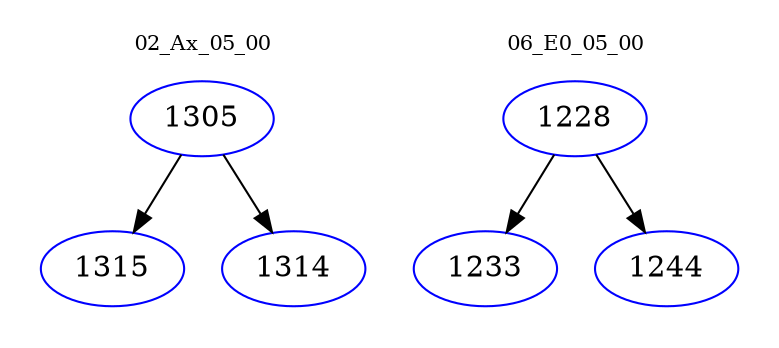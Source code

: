 digraph{
subgraph cluster_0 {
color = white
label = "02_Ax_05_00";
fontsize=10;
T0_1305 [label="1305", color="blue"]
T0_1305 -> T0_1315 [color="black"]
T0_1315 [label="1315", color="blue"]
T0_1305 -> T0_1314 [color="black"]
T0_1314 [label="1314", color="blue"]
}
subgraph cluster_1 {
color = white
label = "06_E0_05_00";
fontsize=10;
T1_1228 [label="1228", color="blue"]
T1_1228 -> T1_1233 [color="black"]
T1_1233 [label="1233", color="blue"]
T1_1228 -> T1_1244 [color="black"]
T1_1244 [label="1244", color="blue"]
}
}
